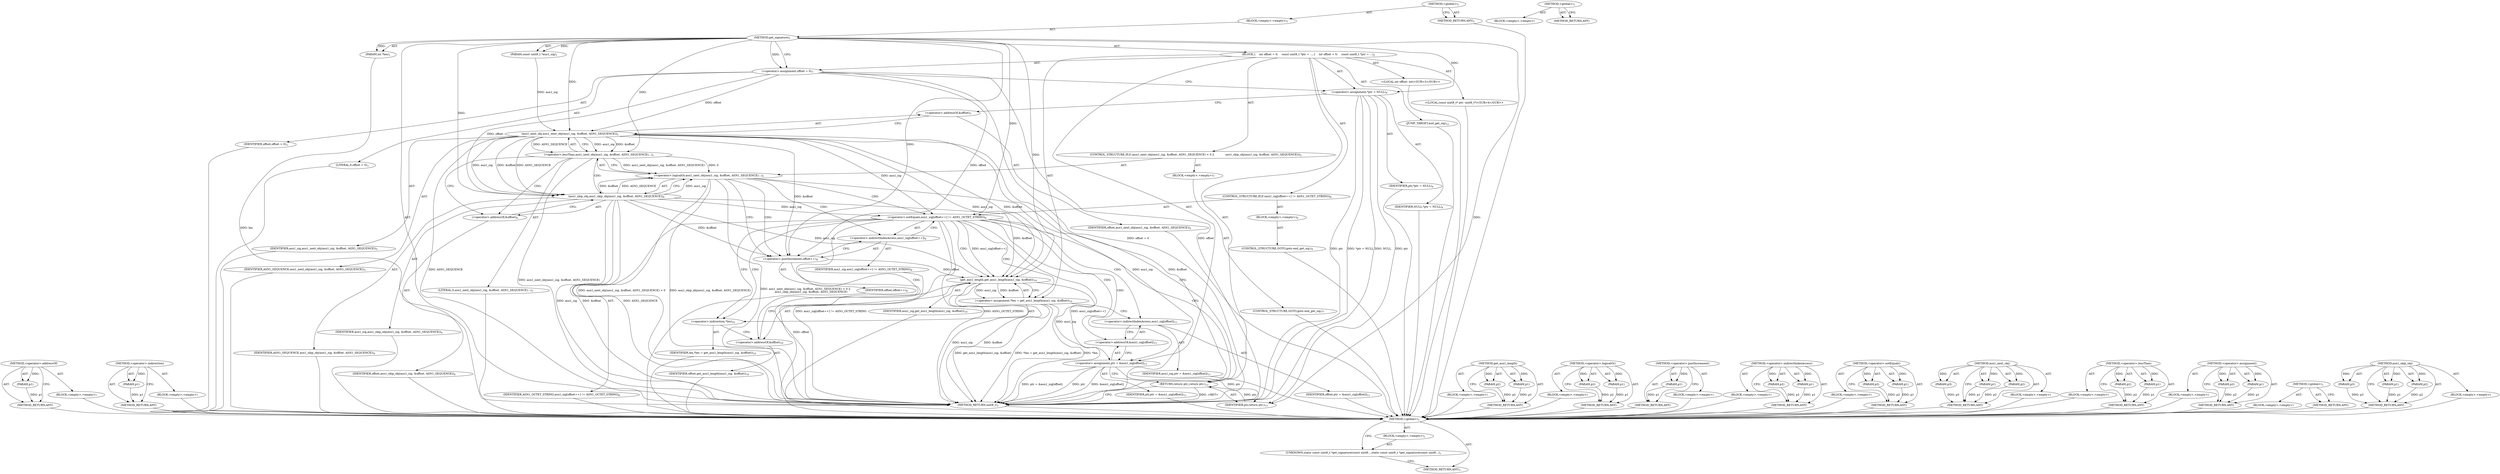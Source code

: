digraph "&lt;global&gt;" {
vulnerable_105 [label=<(METHOD,&lt;operator&gt;.addressOf)>];
vulnerable_106 [label=<(PARAM,p1)>];
vulnerable_107 [label=<(BLOCK,&lt;empty&gt;,&lt;empty&gt;)>];
vulnerable_108 [label=<(METHOD_RETURN,ANY)>];
vulnerable_129 [label=<(METHOD,&lt;operator&gt;.indirection)>];
vulnerable_130 [label=<(PARAM,p1)>];
vulnerable_131 [label=<(BLOCK,&lt;empty&gt;,&lt;empty&gt;)>];
vulnerable_132 [label=<(METHOD_RETURN,ANY)>];
vulnerable_6 [label=<(METHOD,&lt;global&gt;)<SUB>1</SUB>>];
vulnerable_7 [label=<(BLOCK,&lt;empty&gt;,&lt;empty&gt;)<SUB>1</SUB>>];
vulnerable_8 [label=<(METHOD,get_signature)<SUB>1</SUB>>];
vulnerable_9 [label=<(PARAM,const uint8_t *asn1_sig)<SUB>1</SUB>>];
vulnerable_10 [label=<(PARAM,int *len)<SUB>1</SUB>>];
vulnerable_11 [label=<(BLOCK,{
    int offset = 0;
    const uint8_t *ptr = ...,{
    int offset = 0;
    const uint8_t *ptr = ...)<SUB>2</SUB>>];
vulnerable_12 [label="<(LOCAL,int offset: int)<SUB>3</SUB>>"];
vulnerable_13 [label=<(&lt;operator&gt;.assignment,offset = 0)<SUB>3</SUB>>];
vulnerable_14 [label=<(IDENTIFIER,offset,offset = 0)<SUB>3</SUB>>];
vulnerable_15 [label=<(LITERAL,0,offset = 0)<SUB>3</SUB>>];
vulnerable_16 [label="<(LOCAL,const uint8_t* ptr: uint8_t*)<SUB>4</SUB>>"];
vulnerable_17 [label=<(&lt;operator&gt;.assignment,*ptr = NULL)<SUB>4</SUB>>];
vulnerable_18 [label=<(IDENTIFIER,ptr,*ptr = NULL)<SUB>4</SUB>>];
vulnerable_19 [label=<(IDENTIFIER,NULL,*ptr = NULL)<SUB>4</SUB>>];
vulnerable_20 [label=<(CONTROL_STRUCTURE,IF,if (asn1_next_obj(asn1_sig, &amp;offset, ASN1_SEQUENCE) &lt; 0 || 
            asn1_skip_obj(asn1_sig, &amp;offset, ASN1_SEQUENCE)))<SUB>5</SUB>>];
vulnerable_21 [label=<(&lt;operator&gt;.logicalOr,asn1_next_obj(asn1_sig, &amp;offset, ASN1_SEQUENCE)...)<SUB>5</SUB>>];
vulnerable_22 [label=<(&lt;operator&gt;.lessThan,asn1_next_obj(asn1_sig, &amp;offset, ASN1_SEQUENCE)...)<SUB>5</SUB>>];
vulnerable_23 [label=<(asn1_next_obj,asn1_next_obj(asn1_sig, &amp;offset, ASN1_SEQUENCE))<SUB>5</SUB>>];
vulnerable_24 [label=<(IDENTIFIER,asn1_sig,asn1_next_obj(asn1_sig, &amp;offset, ASN1_SEQUENCE))<SUB>5</SUB>>];
vulnerable_25 [label=<(&lt;operator&gt;.addressOf,&amp;offset)<SUB>5</SUB>>];
vulnerable_26 [label=<(IDENTIFIER,offset,asn1_next_obj(asn1_sig, &amp;offset, ASN1_SEQUENCE))<SUB>5</SUB>>];
vulnerable_27 [label=<(IDENTIFIER,ASN1_SEQUENCE,asn1_next_obj(asn1_sig, &amp;offset, ASN1_SEQUENCE))<SUB>5</SUB>>];
vulnerable_28 [label=<(LITERAL,0,asn1_next_obj(asn1_sig, &amp;offset, ASN1_SEQUENCE)...)<SUB>5</SUB>>];
vulnerable_29 [label=<(asn1_skip_obj,asn1_skip_obj(asn1_sig, &amp;offset, ASN1_SEQUENCE))<SUB>6</SUB>>];
vulnerable_30 [label=<(IDENTIFIER,asn1_sig,asn1_skip_obj(asn1_sig, &amp;offset, ASN1_SEQUENCE))<SUB>6</SUB>>];
vulnerable_31 [label=<(&lt;operator&gt;.addressOf,&amp;offset)<SUB>6</SUB>>];
vulnerable_32 [label=<(IDENTIFIER,offset,asn1_skip_obj(asn1_sig, &amp;offset, ASN1_SEQUENCE))<SUB>6</SUB>>];
vulnerable_33 [label=<(IDENTIFIER,ASN1_SEQUENCE,asn1_skip_obj(asn1_sig, &amp;offset, ASN1_SEQUENCE))<SUB>6</SUB>>];
vulnerable_34 [label=<(BLOCK,&lt;empty&gt;,&lt;empty&gt;)<SUB>7</SUB>>];
vulnerable_35 [label=<(CONTROL_STRUCTURE,GOTO,goto end_get_sig;)<SUB>7</SUB>>];
vulnerable_36 [label=<(CONTROL_STRUCTURE,IF,if (asn1_sig[offset++] != ASN1_OCTET_STRING))<SUB>8</SUB>>];
vulnerable_37 [label=<(&lt;operator&gt;.notEquals,asn1_sig[offset++] != ASN1_OCTET_STRING)<SUB>8</SUB>>];
vulnerable_38 [label=<(&lt;operator&gt;.indirectIndexAccess,asn1_sig[offset++])<SUB>8</SUB>>];
vulnerable_39 [label=<(IDENTIFIER,asn1_sig,asn1_sig[offset++] != ASN1_OCTET_STRING)<SUB>8</SUB>>];
vulnerable_40 [label=<(&lt;operator&gt;.postIncrement,offset++)<SUB>8</SUB>>];
vulnerable_41 [label=<(IDENTIFIER,offset,offset++)<SUB>8</SUB>>];
vulnerable_42 [label=<(IDENTIFIER,ASN1_OCTET_STRING,asn1_sig[offset++] != ASN1_OCTET_STRING)<SUB>8</SUB>>];
vulnerable_43 [label=<(BLOCK,&lt;empty&gt;,&lt;empty&gt;)<SUB>9</SUB>>];
vulnerable_44 [label=<(CONTROL_STRUCTURE,GOTO,goto end_get_sig;)<SUB>9</SUB>>];
vulnerable_45 [label=<(&lt;operator&gt;.assignment,*len = get_asn1_length(asn1_sig, &amp;offset))<SUB>10</SUB>>];
vulnerable_46 [label=<(&lt;operator&gt;.indirection,*len)<SUB>10</SUB>>];
vulnerable_47 [label=<(IDENTIFIER,len,*len = get_asn1_length(asn1_sig, &amp;offset))<SUB>10</SUB>>];
vulnerable_48 [label=<(get_asn1_length,get_asn1_length(asn1_sig, &amp;offset))<SUB>10</SUB>>];
vulnerable_49 [label=<(IDENTIFIER,asn1_sig,get_asn1_length(asn1_sig, &amp;offset))<SUB>10</SUB>>];
vulnerable_50 [label=<(&lt;operator&gt;.addressOf,&amp;offset)<SUB>10</SUB>>];
vulnerable_51 [label=<(IDENTIFIER,offset,get_asn1_length(asn1_sig, &amp;offset))<SUB>10</SUB>>];
vulnerable_52 [label=<(&lt;operator&gt;.assignment,ptr = &amp;asn1_sig[offset])<SUB>11</SUB>>];
vulnerable_53 [label=<(IDENTIFIER,ptr,ptr = &amp;asn1_sig[offset])<SUB>11</SUB>>];
vulnerable_54 [label=<(&lt;operator&gt;.addressOf,&amp;asn1_sig[offset])<SUB>11</SUB>>];
vulnerable_55 [label=<(&lt;operator&gt;.indirectIndexAccess,asn1_sig[offset])<SUB>11</SUB>>];
vulnerable_56 [label=<(IDENTIFIER,asn1_sig,ptr = &amp;asn1_sig[offset])<SUB>11</SUB>>];
vulnerable_57 [label=<(IDENTIFIER,offset,ptr = &amp;asn1_sig[offset])<SUB>11</SUB>>];
vulnerable_58 [label=<(JUMP_TARGET,end_get_sig)<SUB>12</SUB>>];
vulnerable_59 [label=<(RETURN,return ptr;,return ptr;)<SUB>13</SUB>>];
vulnerable_60 [label=<(IDENTIFIER,ptr,return ptr;)<SUB>13</SUB>>];
vulnerable_61 [label=<(METHOD_RETURN,uint8_t)<SUB>1</SUB>>];
vulnerable_63 [label=<(METHOD_RETURN,ANY)<SUB>1</SUB>>];
vulnerable_133 [label=<(METHOD,get_asn1_length)>];
vulnerable_134 [label=<(PARAM,p1)>];
vulnerable_135 [label=<(PARAM,p2)>];
vulnerable_136 [label=<(BLOCK,&lt;empty&gt;,&lt;empty&gt;)>];
vulnerable_137 [label=<(METHOD_RETURN,ANY)>];
vulnerable_89 [label=<(METHOD,&lt;operator&gt;.logicalOr)>];
vulnerable_90 [label=<(PARAM,p1)>];
vulnerable_91 [label=<(PARAM,p2)>];
vulnerable_92 [label=<(BLOCK,&lt;empty&gt;,&lt;empty&gt;)>];
vulnerable_93 [label=<(METHOD_RETURN,ANY)>];
vulnerable_125 [label=<(METHOD,&lt;operator&gt;.postIncrement)>];
vulnerable_126 [label=<(PARAM,p1)>];
vulnerable_127 [label=<(BLOCK,&lt;empty&gt;,&lt;empty&gt;)>];
vulnerable_128 [label=<(METHOD_RETURN,ANY)>];
vulnerable_120 [label=<(METHOD,&lt;operator&gt;.indirectIndexAccess)>];
vulnerable_121 [label=<(PARAM,p1)>];
vulnerable_122 [label=<(PARAM,p2)>];
vulnerable_123 [label=<(BLOCK,&lt;empty&gt;,&lt;empty&gt;)>];
vulnerable_124 [label=<(METHOD_RETURN,ANY)>];
vulnerable_115 [label=<(METHOD,&lt;operator&gt;.notEquals)>];
vulnerable_116 [label=<(PARAM,p1)>];
vulnerable_117 [label=<(PARAM,p2)>];
vulnerable_118 [label=<(BLOCK,&lt;empty&gt;,&lt;empty&gt;)>];
vulnerable_119 [label=<(METHOD_RETURN,ANY)>];
vulnerable_99 [label=<(METHOD,asn1_next_obj)>];
vulnerable_100 [label=<(PARAM,p1)>];
vulnerable_101 [label=<(PARAM,p2)>];
vulnerable_102 [label=<(PARAM,p3)>];
vulnerable_103 [label=<(BLOCK,&lt;empty&gt;,&lt;empty&gt;)>];
vulnerable_104 [label=<(METHOD_RETURN,ANY)>];
vulnerable_94 [label=<(METHOD,&lt;operator&gt;.lessThan)>];
vulnerable_95 [label=<(PARAM,p1)>];
vulnerable_96 [label=<(PARAM,p2)>];
vulnerable_97 [label=<(BLOCK,&lt;empty&gt;,&lt;empty&gt;)>];
vulnerable_98 [label=<(METHOD_RETURN,ANY)>];
vulnerable_84 [label=<(METHOD,&lt;operator&gt;.assignment)>];
vulnerable_85 [label=<(PARAM,p1)>];
vulnerable_86 [label=<(PARAM,p2)>];
vulnerable_87 [label=<(BLOCK,&lt;empty&gt;,&lt;empty&gt;)>];
vulnerable_88 [label=<(METHOD_RETURN,ANY)>];
vulnerable_78 [label=<(METHOD,&lt;global&gt;)<SUB>1</SUB>>];
vulnerable_79 [label=<(BLOCK,&lt;empty&gt;,&lt;empty&gt;)>];
vulnerable_80 [label=<(METHOD_RETURN,ANY)>];
vulnerable_109 [label=<(METHOD,asn1_skip_obj)>];
vulnerable_110 [label=<(PARAM,p1)>];
vulnerable_111 [label=<(PARAM,p2)>];
vulnerable_112 [label=<(PARAM,p3)>];
vulnerable_113 [label=<(BLOCK,&lt;empty&gt;,&lt;empty&gt;)>];
vulnerable_114 [label=<(METHOD_RETURN,ANY)>];
fixed_6 [label=<(METHOD,&lt;global&gt;)<SUB>1</SUB>>];
fixed_7 [label=<(BLOCK,&lt;empty&gt;,&lt;empty&gt;)<SUB>1</SUB>>];
fixed_8 [label=<(UNKNOWN,static const uint8_t *get_signature(const uint8...,static const uint8_t *get_signature(const uint8...)<SUB>1</SUB>>];
fixed_9 [label=<(METHOD_RETURN,ANY)<SUB>1</SUB>>];
fixed_14 [label=<(METHOD,&lt;global&gt;)<SUB>1</SUB>>];
fixed_15 [label=<(BLOCK,&lt;empty&gt;,&lt;empty&gt;)>];
fixed_16 [label=<(METHOD_RETURN,ANY)>];
vulnerable_105 -> vulnerable_106  [key=0, label="AST: "];
vulnerable_105 -> vulnerable_106  [key=1, label="DDG: "];
vulnerable_105 -> vulnerable_107  [key=0, label="AST: "];
vulnerable_105 -> vulnerable_108  [key=0, label="AST: "];
vulnerable_105 -> vulnerable_108  [key=1, label="CFG: "];
vulnerable_106 -> vulnerable_108  [key=0, label="DDG: p1"];
vulnerable_107 -> fixed_6  [key=0];
vulnerable_108 -> fixed_6  [key=0];
vulnerable_129 -> vulnerable_130  [key=0, label="AST: "];
vulnerable_129 -> vulnerable_130  [key=1, label="DDG: "];
vulnerable_129 -> vulnerable_131  [key=0, label="AST: "];
vulnerable_129 -> vulnerable_132  [key=0, label="AST: "];
vulnerable_129 -> vulnerable_132  [key=1, label="CFG: "];
vulnerable_130 -> vulnerable_132  [key=0, label="DDG: p1"];
vulnerable_131 -> fixed_6  [key=0];
vulnerable_132 -> fixed_6  [key=0];
vulnerable_6 -> vulnerable_7  [key=0, label="AST: "];
vulnerable_6 -> vulnerable_63  [key=0, label="AST: "];
vulnerable_6 -> vulnerable_63  [key=1, label="CFG: "];
vulnerable_7 -> vulnerable_8  [key=0, label="AST: "];
vulnerable_8 -> vulnerable_9  [key=0, label="AST: "];
vulnerable_8 -> vulnerable_9  [key=1, label="DDG: "];
vulnerable_8 -> vulnerable_10  [key=0, label="AST: "];
vulnerable_8 -> vulnerable_10  [key=1, label="DDG: "];
vulnerable_8 -> vulnerable_11  [key=0, label="AST: "];
vulnerable_8 -> vulnerable_61  [key=0, label="AST: "];
vulnerable_8 -> vulnerable_13  [key=0, label="CFG: "];
vulnerable_8 -> vulnerable_13  [key=1, label="DDG: "];
vulnerable_8 -> vulnerable_17  [key=0, label="DDG: "];
vulnerable_8 -> vulnerable_60  [key=0, label="DDG: "];
vulnerable_8 -> vulnerable_37  [key=0, label="DDG: "];
vulnerable_8 -> vulnerable_48  [key=0, label="DDG: "];
vulnerable_8 -> vulnerable_22  [key=0, label="DDG: "];
vulnerable_8 -> vulnerable_29  [key=0, label="DDG: "];
vulnerable_8 -> vulnerable_23  [key=0, label="DDG: "];
vulnerable_8 -> vulnerable_40  [key=0, label="DDG: "];
vulnerable_9 -> vulnerable_23  [key=0, label="DDG: asn1_sig"];
vulnerable_10 -> vulnerable_61  [key=0, label="DDG: len"];
vulnerable_11 -> vulnerable_12  [key=0, label="AST: "];
vulnerable_11 -> vulnerable_13  [key=0, label="AST: "];
vulnerable_11 -> vulnerable_16  [key=0, label="AST: "];
vulnerable_11 -> vulnerable_17  [key=0, label="AST: "];
vulnerable_11 -> vulnerable_20  [key=0, label="AST: "];
vulnerable_11 -> vulnerable_36  [key=0, label="AST: "];
vulnerable_11 -> vulnerable_45  [key=0, label="AST: "];
vulnerable_11 -> vulnerable_52  [key=0, label="AST: "];
vulnerable_11 -> vulnerable_58  [key=0, label="AST: "];
vulnerable_11 -> vulnerable_59  [key=0, label="AST: "];
vulnerable_12 -> fixed_6  [key=0];
vulnerable_13 -> vulnerable_14  [key=0, label="AST: "];
vulnerable_13 -> vulnerable_15  [key=0, label="AST: "];
vulnerable_13 -> vulnerable_17  [key=0, label="CFG: "];
vulnerable_13 -> vulnerable_61  [key=0, label="DDG: offset"];
vulnerable_13 -> vulnerable_61  [key=1, label="DDG: offset = 0"];
vulnerable_13 -> vulnerable_29  [key=0, label="DDG: offset"];
vulnerable_13 -> vulnerable_23  [key=0, label="DDG: offset"];
vulnerable_13 -> vulnerable_40  [key=0, label="DDG: offset"];
vulnerable_14 -> fixed_6  [key=0];
vulnerable_15 -> fixed_6  [key=0];
vulnerable_16 -> fixed_6  [key=0];
vulnerable_17 -> vulnerable_18  [key=0, label="AST: "];
vulnerable_17 -> vulnerable_19  [key=0, label="AST: "];
vulnerable_17 -> vulnerable_25  [key=0, label="CFG: "];
vulnerable_17 -> vulnerable_61  [key=0, label="DDG: ptr"];
vulnerable_17 -> vulnerable_61  [key=1, label="DDG: *ptr = NULL"];
vulnerable_17 -> vulnerable_61  [key=2, label="DDG: NULL"];
vulnerable_17 -> vulnerable_60  [key=0, label="DDG: ptr"];
vulnerable_18 -> fixed_6  [key=0];
vulnerable_19 -> fixed_6  [key=0];
vulnerable_20 -> vulnerable_21  [key=0, label="AST: "];
vulnerable_20 -> vulnerable_34  [key=0, label="AST: "];
vulnerable_21 -> vulnerable_22  [key=0, label="AST: "];
vulnerable_21 -> vulnerable_29  [key=0, label="AST: "];
vulnerable_21 -> vulnerable_59  [key=0, label="CFG: "];
vulnerable_21 -> vulnerable_40  [key=0, label="CFG: "];
vulnerable_21 -> vulnerable_40  [key=1, label="CDG: "];
vulnerable_21 -> vulnerable_61  [key=0, label="DDG: asn1_next_obj(asn1_sig, &amp;offset, ASN1_SEQUENCE) &lt; 0"];
vulnerable_21 -> vulnerable_61  [key=1, label="DDG: asn1_skip_obj(asn1_sig, &amp;offset, ASN1_SEQUENCE)"];
vulnerable_21 -> vulnerable_61  [key=2, label="DDG: asn1_next_obj(asn1_sig, &amp;offset, ASN1_SEQUENCE) &lt; 0 || 
            asn1_skip_obj(asn1_sig, &amp;offset, ASN1_SEQUENCE)"];
vulnerable_21 -> vulnerable_37  [key=0, label="CDG: "];
vulnerable_21 -> vulnerable_38  [key=0, label="CDG: "];
vulnerable_22 -> vulnerable_23  [key=0, label="AST: "];
vulnerable_22 -> vulnerable_28  [key=0, label="AST: "];
vulnerable_22 -> vulnerable_21  [key=0, label="CFG: "];
vulnerable_22 -> vulnerable_21  [key=1, label="DDG: asn1_next_obj(asn1_sig, &amp;offset, ASN1_SEQUENCE)"];
vulnerable_22 -> vulnerable_21  [key=2, label="DDG: 0"];
vulnerable_22 -> vulnerable_31  [key=0, label="CFG: "];
vulnerable_22 -> vulnerable_31  [key=1, label="CDG: "];
vulnerable_22 -> vulnerable_61  [key=0, label="DDG: asn1_next_obj(asn1_sig, &amp;offset, ASN1_SEQUENCE)"];
vulnerable_22 -> vulnerable_29  [key=0, label="CDG: "];
vulnerable_23 -> vulnerable_24  [key=0, label="AST: "];
vulnerable_23 -> vulnerable_25  [key=0, label="AST: "];
vulnerable_23 -> vulnerable_27  [key=0, label="AST: "];
vulnerable_23 -> vulnerable_22  [key=0, label="CFG: "];
vulnerable_23 -> vulnerable_22  [key=1, label="DDG: asn1_sig"];
vulnerable_23 -> vulnerable_22  [key=2, label="DDG: &amp;offset"];
vulnerable_23 -> vulnerable_22  [key=3, label="DDG: ASN1_SEQUENCE"];
vulnerable_23 -> vulnerable_61  [key=0, label="DDG: asn1_sig"];
vulnerable_23 -> vulnerable_61  [key=1, label="DDG: &amp;offset"];
vulnerable_23 -> vulnerable_61  [key=2, label="DDG: ASN1_SEQUENCE"];
vulnerable_23 -> vulnerable_37  [key=0, label="DDG: asn1_sig"];
vulnerable_23 -> vulnerable_48  [key=0, label="DDG: asn1_sig"];
vulnerable_23 -> vulnerable_48  [key=1, label="DDG: &amp;offset"];
vulnerable_23 -> vulnerable_29  [key=0, label="DDG: asn1_sig"];
vulnerable_23 -> vulnerable_29  [key=1, label="DDG: &amp;offset"];
vulnerable_23 -> vulnerable_29  [key=2, label="DDG: ASN1_SEQUENCE"];
vulnerable_23 -> vulnerable_40  [key=0, label="DDG: &amp;offset"];
vulnerable_24 -> fixed_6  [key=0];
vulnerable_25 -> vulnerable_26  [key=0, label="AST: "];
vulnerable_25 -> vulnerable_23  [key=0, label="CFG: "];
vulnerable_26 -> fixed_6  [key=0];
vulnerable_27 -> fixed_6  [key=0];
vulnerable_28 -> fixed_6  [key=0];
vulnerable_29 -> vulnerable_30  [key=0, label="AST: "];
vulnerable_29 -> vulnerable_31  [key=0, label="AST: "];
vulnerable_29 -> vulnerable_33  [key=0, label="AST: "];
vulnerable_29 -> vulnerable_21  [key=0, label="CFG: "];
vulnerable_29 -> vulnerable_21  [key=1, label="DDG: asn1_sig"];
vulnerable_29 -> vulnerable_21  [key=2, label="DDG: &amp;offset"];
vulnerable_29 -> vulnerable_21  [key=3, label="DDG: ASN1_SEQUENCE"];
vulnerable_29 -> vulnerable_61  [key=0, label="DDG: asn1_sig"];
vulnerable_29 -> vulnerable_61  [key=1, label="DDG: &amp;offset"];
vulnerable_29 -> vulnerable_61  [key=2, label="DDG: ASN1_SEQUENCE"];
vulnerable_29 -> vulnerable_37  [key=0, label="DDG: asn1_sig"];
vulnerable_29 -> vulnerable_48  [key=0, label="DDG: asn1_sig"];
vulnerable_29 -> vulnerable_48  [key=1, label="DDG: &amp;offset"];
vulnerable_29 -> vulnerable_40  [key=0, label="DDG: &amp;offset"];
vulnerable_30 -> fixed_6  [key=0];
vulnerable_31 -> vulnerable_32  [key=0, label="AST: "];
vulnerable_31 -> vulnerable_29  [key=0, label="CFG: "];
vulnerable_32 -> fixed_6  [key=0];
vulnerable_33 -> fixed_6  [key=0];
vulnerable_34 -> vulnerable_35  [key=0, label="AST: "];
vulnerable_35 -> fixed_6  [key=0];
vulnerable_36 -> vulnerable_37  [key=0, label="AST: "];
vulnerable_36 -> vulnerable_43  [key=0, label="AST: "];
vulnerable_37 -> vulnerable_38  [key=0, label="AST: "];
vulnerable_37 -> vulnerable_42  [key=0, label="AST: "];
vulnerable_37 -> vulnerable_59  [key=0, label="CFG: "];
vulnerable_37 -> vulnerable_46  [key=0, label="CFG: "];
vulnerable_37 -> vulnerable_46  [key=1, label="CDG: "];
vulnerable_37 -> vulnerable_61  [key=0, label="DDG: asn1_sig[offset++]"];
vulnerable_37 -> vulnerable_61  [key=1, label="DDG: asn1_sig[offset++] != ASN1_OCTET_STRING"];
vulnerable_37 -> vulnerable_61  [key=2, label="DDG: ASN1_OCTET_STRING"];
vulnerable_37 -> vulnerable_48  [key=0, label="DDG: asn1_sig[offset++]"];
vulnerable_37 -> vulnerable_48  [key=1, label="CDG: "];
vulnerable_37 -> vulnerable_52  [key=0, label="CDG: "];
vulnerable_37 -> vulnerable_45  [key=0, label="CDG: "];
vulnerable_37 -> vulnerable_50  [key=0, label="CDG: "];
vulnerable_37 -> vulnerable_55  [key=0, label="CDG: "];
vulnerable_37 -> vulnerable_54  [key=0, label="CDG: "];
vulnerable_38 -> vulnerable_39  [key=0, label="AST: "];
vulnerable_38 -> vulnerable_40  [key=0, label="AST: "];
vulnerable_38 -> vulnerable_37  [key=0, label="CFG: "];
vulnerable_39 -> fixed_6  [key=0];
vulnerable_40 -> vulnerable_41  [key=0, label="AST: "];
vulnerable_40 -> vulnerable_38  [key=0, label="CFG: "];
vulnerable_40 -> vulnerable_61  [key=0, label="DDG: offset"];
vulnerable_40 -> vulnerable_48  [key=0, label="DDG: offset"];
vulnerable_41 -> fixed_6  [key=0];
vulnerable_42 -> fixed_6  [key=0];
vulnerable_43 -> vulnerable_44  [key=0, label="AST: "];
vulnerable_44 -> fixed_6  [key=0];
vulnerable_45 -> vulnerable_46  [key=0, label="AST: "];
vulnerable_45 -> vulnerable_48  [key=0, label="AST: "];
vulnerable_45 -> vulnerable_55  [key=0, label="CFG: "];
vulnerable_45 -> vulnerable_61  [key=0, label="DDG: *len"];
vulnerable_45 -> vulnerable_61  [key=1, label="DDG: get_asn1_length(asn1_sig, &amp;offset)"];
vulnerable_45 -> vulnerable_61  [key=2, label="DDG: *len = get_asn1_length(asn1_sig, &amp;offset)"];
vulnerable_46 -> vulnerable_47  [key=0, label="AST: "];
vulnerable_46 -> vulnerable_50  [key=0, label="CFG: "];
vulnerable_47 -> fixed_6  [key=0];
vulnerable_48 -> vulnerable_49  [key=0, label="AST: "];
vulnerable_48 -> vulnerable_50  [key=0, label="AST: "];
vulnerable_48 -> vulnerable_45  [key=0, label="CFG: "];
vulnerable_48 -> vulnerable_45  [key=1, label="DDG: asn1_sig"];
vulnerable_48 -> vulnerable_45  [key=2, label="DDG: &amp;offset"];
vulnerable_48 -> vulnerable_61  [key=0, label="DDG: asn1_sig"];
vulnerable_48 -> vulnerable_61  [key=1, label="DDG: &amp;offset"];
vulnerable_48 -> vulnerable_52  [key=0, label="DDG: asn1_sig"];
vulnerable_49 -> fixed_6  [key=0];
vulnerable_50 -> vulnerable_51  [key=0, label="AST: "];
vulnerable_50 -> vulnerable_48  [key=0, label="CFG: "];
vulnerable_51 -> fixed_6  [key=0];
vulnerable_52 -> vulnerable_53  [key=0, label="AST: "];
vulnerable_52 -> vulnerable_54  [key=0, label="AST: "];
vulnerable_52 -> vulnerable_59  [key=0, label="CFG: "];
vulnerable_52 -> vulnerable_61  [key=0, label="DDG: ptr"];
vulnerable_52 -> vulnerable_61  [key=1, label="DDG: &amp;asn1_sig[offset]"];
vulnerable_52 -> vulnerable_61  [key=2, label="DDG: ptr = &amp;asn1_sig[offset]"];
vulnerable_52 -> vulnerable_60  [key=0, label="DDG: ptr"];
vulnerable_53 -> fixed_6  [key=0];
vulnerable_54 -> vulnerable_55  [key=0, label="AST: "];
vulnerable_54 -> vulnerable_52  [key=0, label="CFG: "];
vulnerable_55 -> vulnerable_56  [key=0, label="AST: "];
vulnerable_55 -> vulnerable_57  [key=0, label="AST: "];
vulnerable_55 -> vulnerable_54  [key=0, label="CFG: "];
vulnerable_56 -> fixed_6  [key=0];
vulnerable_57 -> fixed_6  [key=0];
vulnerable_58 -> fixed_6  [key=0];
vulnerable_59 -> vulnerable_60  [key=0, label="AST: "];
vulnerable_59 -> vulnerable_61  [key=0, label="CFG: "];
vulnerable_59 -> vulnerable_61  [key=1, label="DDG: &lt;RET&gt;"];
vulnerable_60 -> vulnerable_59  [key=0, label="DDG: ptr"];
vulnerable_61 -> fixed_6  [key=0];
vulnerable_63 -> fixed_6  [key=0];
vulnerable_133 -> vulnerable_134  [key=0, label="AST: "];
vulnerable_133 -> vulnerable_134  [key=1, label="DDG: "];
vulnerable_133 -> vulnerable_136  [key=0, label="AST: "];
vulnerable_133 -> vulnerable_135  [key=0, label="AST: "];
vulnerable_133 -> vulnerable_135  [key=1, label="DDG: "];
vulnerable_133 -> vulnerable_137  [key=0, label="AST: "];
vulnerable_133 -> vulnerable_137  [key=1, label="CFG: "];
vulnerable_134 -> vulnerable_137  [key=0, label="DDG: p1"];
vulnerable_135 -> vulnerable_137  [key=0, label="DDG: p2"];
vulnerable_136 -> fixed_6  [key=0];
vulnerable_137 -> fixed_6  [key=0];
vulnerable_89 -> vulnerable_90  [key=0, label="AST: "];
vulnerable_89 -> vulnerable_90  [key=1, label="DDG: "];
vulnerable_89 -> vulnerable_92  [key=0, label="AST: "];
vulnerable_89 -> vulnerable_91  [key=0, label="AST: "];
vulnerable_89 -> vulnerable_91  [key=1, label="DDG: "];
vulnerable_89 -> vulnerable_93  [key=0, label="AST: "];
vulnerable_89 -> vulnerable_93  [key=1, label="CFG: "];
vulnerable_90 -> vulnerable_93  [key=0, label="DDG: p1"];
vulnerable_91 -> vulnerable_93  [key=0, label="DDG: p2"];
vulnerable_92 -> fixed_6  [key=0];
vulnerable_93 -> fixed_6  [key=0];
vulnerable_125 -> vulnerable_126  [key=0, label="AST: "];
vulnerable_125 -> vulnerable_126  [key=1, label="DDG: "];
vulnerable_125 -> vulnerable_127  [key=0, label="AST: "];
vulnerable_125 -> vulnerable_128  [key=0, label="AST: "];
vulnerable_125 -> vulnerable_128  [key=1, label="CFG: "];
vulnerable_126 -> vulnerable_128  [key=0, label="DDG: p1"];
vulnerable_127 -> fixed_6  [key=0];
vulnerable_128 -> fixed_6  [key=0];
vulnerable_120 -> vulnerable_121  [key=0, label="AST: "];
vulnerable_120 -> vulnerable_121  [key=1, label="DDG: "];
vulnerable_120 -> vulnerable_123  [key=0, label="AST: "];
vulnerable_120 -> vulnerable_122  [key=0, label="AST: "];
vulnerable_120 -> vulnerable_122  [key=1, label="DDG: "];
vulnerable_120 -> vulnerable_124  [key=0, label="AST: "];
vulnerable_120 -> vulnerable_124  [key=1, label="CFG: "];
vulnerable_121 -> vulnerable_124  [key=0, label="DDG: p1"];
vulnerable_122 -> vulnerable_124  [key=0, label="DDG: p2"];
vulnerable_123 -> fixed_6  [key=0];
vulnerable_124 -> fixed_6  [key=0];
vulnerable_115 -> vulnerable_116  [key=0, label="AST: "];
vulnerable_115 -> vulnerable_116  [key=1, label="DDG: "];
vulnerable_115 -> vulnerable_118  [key=0, label="AST: "];
vulnerable_115 -> vulnerable_117  [key=0, label="AST: "];
vulnerable_115 -> vulnerable_117  [key=1, label="DDG: "];
vulnerable_115 -> vulnerable_119  [key=0, label="AST: "];
vulnerable_115 -> vulnerable_119  [key=1, label="CFG: "];
vulnerable_116 -> vulnerable_119  [key=0, label="DDG: p1"];
vulnerable_117 -> vulnerable_119  [key=0, label="DDG: p2"];
vulnerable_118 -> fixed_6  [key=0];
vulnerable_119 -> fixed_6  [key=0];
vulnerable_99 -> vulnerable_100  [key=0, label="AST: "];
vulnerable_99 -> vulnerable_100  [key=1, label="DDG: "];
vulnerable_99 -> vulnerable_103  [key=0, label="AST: "];
vulnerable_99 -> vulnerable_101  [key=0, label="AST: "];
vulnerable_99 -> vulnerable_101  [key=1, label="DDG: "];
vulnerable_99 -> vulnerable_104  [key=0, label="AST: "];
vulnerable_99 -> vulnerable_104  [key=1, label="CFG: "];
vulnerable_99 -> vulnerable_102  [key=0, label="AST: "];
vulnerable_99 -> vulnerable_102  [key=1, label="DDG: "];
vulnerable_100 -> vulnerable_104  [key=0, label="DDG: p1"];
vulnerable_101 -> vulnerable_104  [key=0, label="DDG: p2"];
vulnerable_102 -> vulnerable_104  [key=0, label="DDG: p3"];
vulnerable_103 -> fixed_6  [key=0];
vulnerable_104 -> fixed_6  [key=0];
vulnerable_94 -> vulnerable_95  [key=0, label="AST: "];
vulnerable_94 -> vulnerable_95  [key=1, label="DDG: "];
vulnerable_94 -> vulnerable_97  [key=0, label="AST: "];
vulnerable_94 -> vulnerable_96  [key=0, label="AST: "];
vulnerable_94 -> vulnerable_96  [key=1, label="DDG: "];
vulnerable_94 -> vulnerable_98  [key=0, label="AST: "];
vulnerable_94 -> vulnerable_98  [key=1, label="CFG: "];
vulnerable_95 -> vulnerable_98  [key=0, label="DDG: p1"];
vulnerable_96 -> vulnerable_98  [key=0, label="DDG: p2"];
vulnerable_97 -> fixed_6  [key=0];
vulnerable_98 -> fixed_6  [key=0];
vulnerable_84 -> vulnerable_85  [key=0, label="AST: "];
vulnerable_84 -> vulnerable_85  [key=1, label="DDG: "];
vulnerable_84 -> vulnerable_87  [key=0, label="AST: "];
vulnerable_84 -> vulnerable_86  [key=0, label="AST: "];
vulnerable_84 -> vulnerable_86  [key=1, label="DDG: "];
vulnerable_84 -> vulnerable_88  [key=0, label="AST: "];
vulnerable_84 -> vulnerable_88  [key=1, label="CFG: "];
vulnerable_85 -> vulnerable_88  [key=0, label="DDG: p1"];
vulnerable_86 -> vulnerable_88  [key=0, label="DDG: p2"];
vulnerable_87 -> fixed_6  [key=0];
vulnerable_88 -> fixed_6  [key=0];
vulnerable_78 -> vulnerable_79  [key=0, label="AST: "];
vulnerable_78 -> vulnerable_80  [key=0, label="AST: "];
vulnerable_78 -> vulnerable_80  [key=1, label="CFG: "];
vulnerable_79 -> fixed_6  [key=0];
vulnerable_80 -> fixed_6  [key=0];
vulnerable_109 -> vulnerable_110  [key=0, label="AST: "];
vulnerable_109 -> vulnerable_110  [key=1, label="DDG: "];
vulnerable_109 -> vulnerable_113  [key=0, label="AST: "];
vulnerable_109 -> vulnerable_111  [key=0, label="AST: "];
vulnerable_109 -> vulnerable_111  [key=1, label="DDG: "];
vulnerable_109 -> vulnerable_114  [key=0, label="AST: "];
vulnerable_109 -> vulnerable_114  [key=1, label="CFG: "];
vulnerable_109 -> vulnerable_112  [key=0, label="AST: "];
vulnerable_109 -> vulnerable_112  [key=1, label="DDG: "];
vulnerable_110 -> vulnerable_114  [key=0, label="DDG: p1"];
vulnerable_111 -> vulnerable_114  [key=0, label="DDG: p2"];
vulnerable_112 -> vulnerable_114  [key=0, label="DDG: p3"];
vulnerable_113 -> fixed_6  [key=0];
vulnerable_114 -> fixed_6  [key=0];
fixed_6 -> fixed_7  [key=0, label="AST: "];
fixed_6 -> fixed_9  [key=0, label="AST: "];
fixed_6 -> fixed_8  [key=0, label="CFG: "];
fixed_7 -> fixed_8  [key=0, label="AST: "];
fixed_8 -> fixed_9  [key=0, label="CFG: "];
fixed_14 -> fixed_15  [key=0, label="AST: "];
fixed_14 -> fixed_16  [key=0, label="AST: "];
fixed_14 -> fixed_16  [key=1, label="CFG: "];
}
